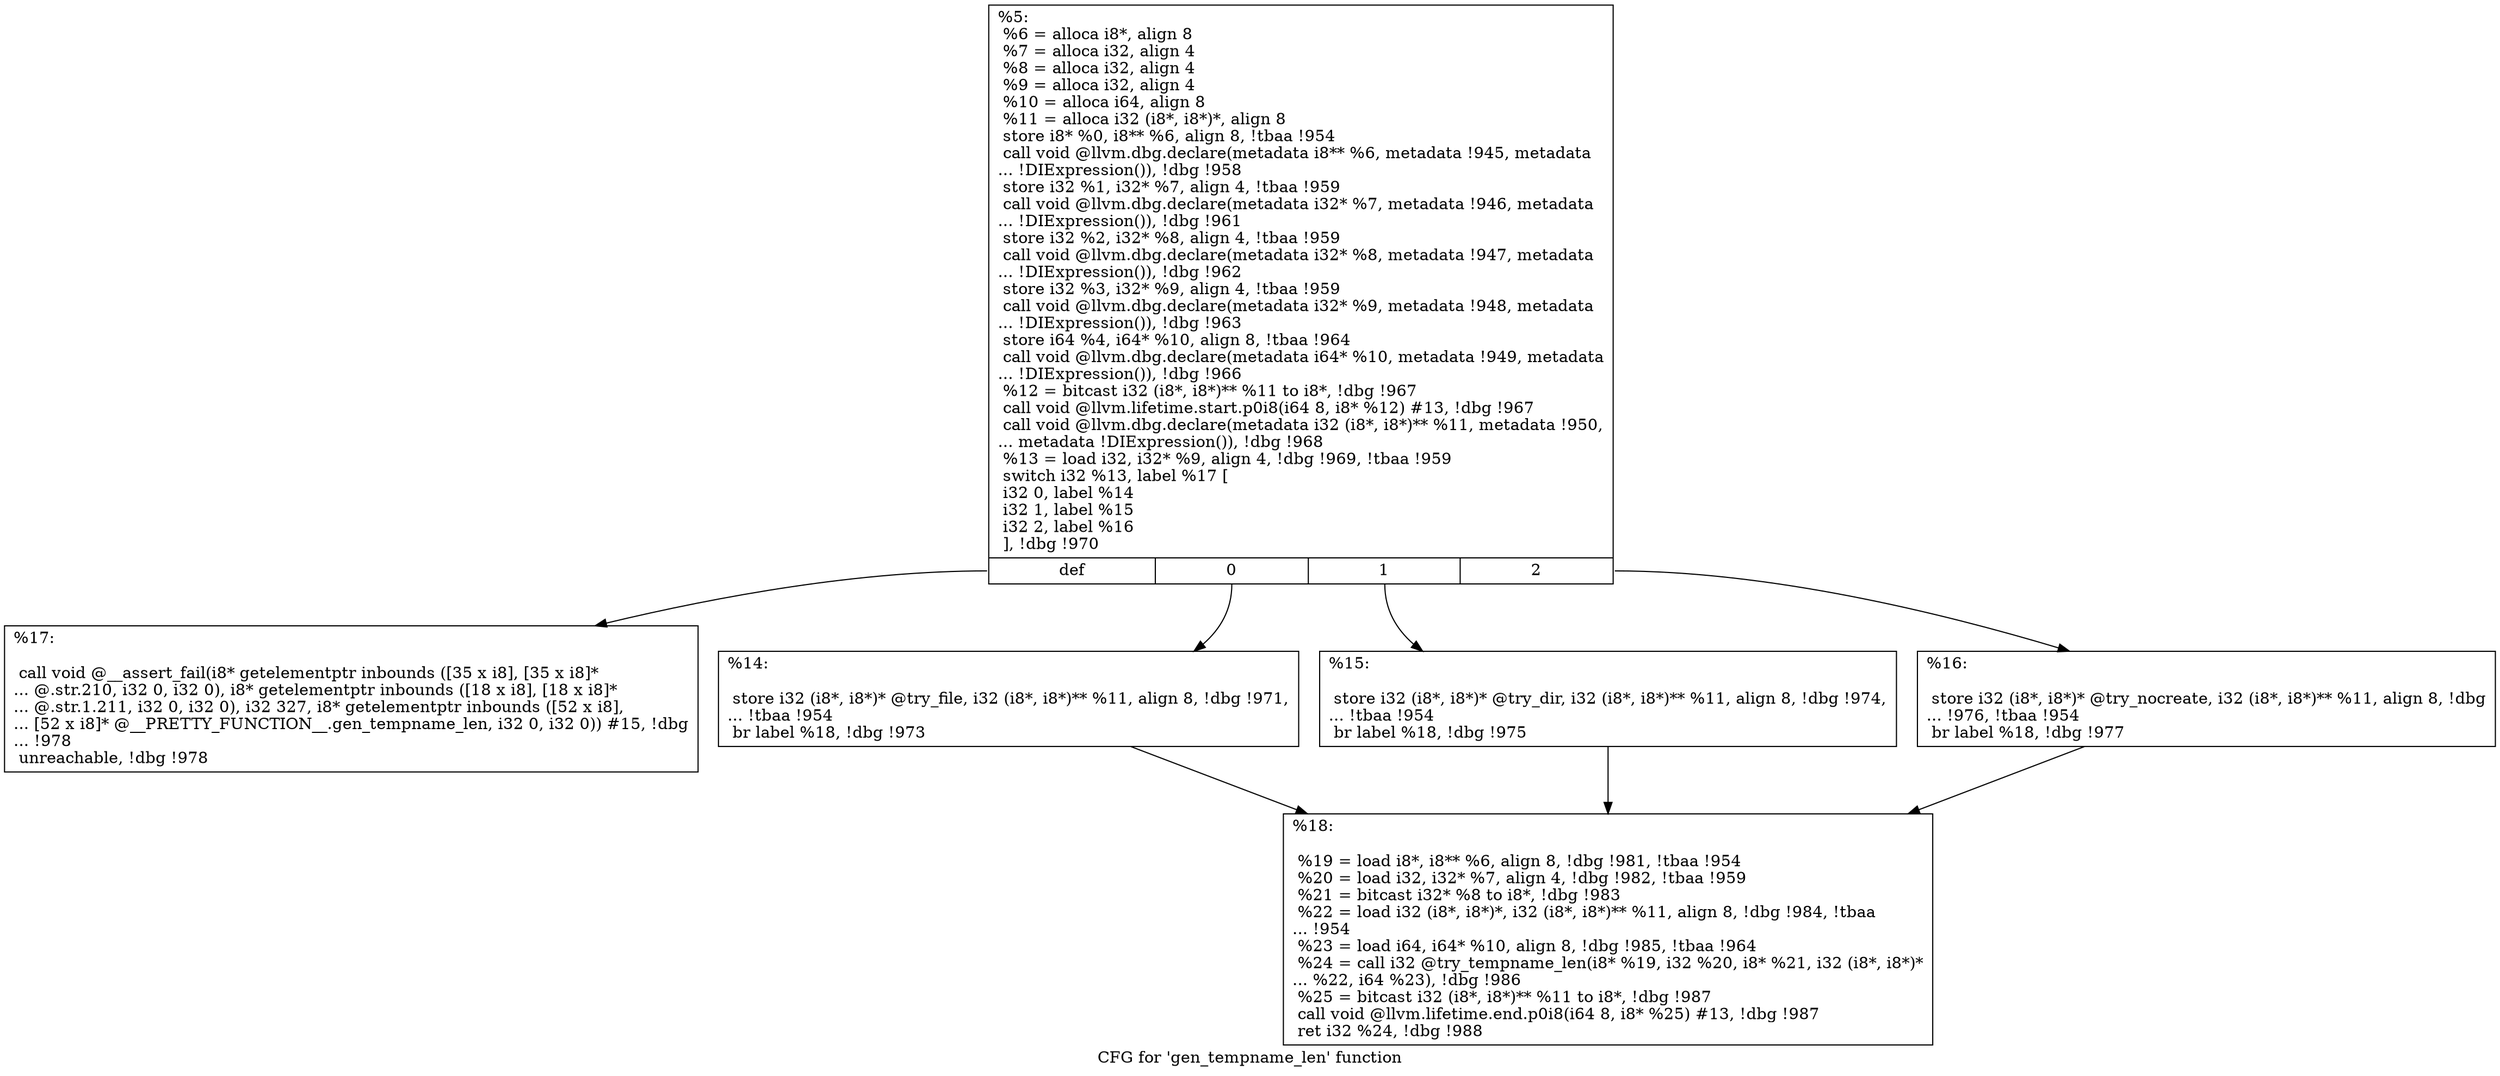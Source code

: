 digraph "CFG for 'gen_tempname_len' function" {
	label="CFG for 'gen_tempname_len' function";

	Node0x25ae0e0 [shape=record,label="{%5:\l  %6 = alloca i8*, align 8\l  %7 = alloca i32, align 4\l  %8 = alloca i32, align 4\l  %9 = alloca i32, align 4\l  %10 = alloca i64, align 8\l  %11 = alloca i32 (i8*, i8*)*, align 8\l  store i8* %0, i8** %6, align 8, !tbaa !954\l  call void @llvm.dbg.declare(metadata i8** %6, metadata !945, metadata\l... !DIExpression()), !dbg !958\l  store i32 %1, i32* %7, align 4, !tbaa !959\l  call void @llvm.dbg.declare(metadata i32* %7, metadata !946, metadata\l... !DIExpression()), !dbg !961\l  store i32 %2, i32* %8, align 4, !tbaa !959\l  call void @llvm.dbg.declare(metadata i32* %8, metadata !947, metadata\l... !DIExpression()), !dbg !962\l  store i32 %3, i32* %9, align 4, !tbaa !959\l  call void @llvm.dbg.declare(metadata i32* %9, metadata !948, metadata\l... !DIExpression()), !dbg !963\l  store i64 %4, i64* %10, align 8, !tbaa !964\l  call void @llvm.dbg.declare(metadata i64* %10, metadata !949, metadata\l... !DIExpression()), !dbg !966\l  %12 = bitcast i32 (i8*, i8*)** %11 to i8*, !dbg !967\l  call void @llvm.lifetime.start.p0i8(i64 8, i8* %12) #13, !dbg !967\l  call void @llvm.dbg.declare(metadata i32 (i8*, i8*)** %11, metadata !950,\l... metadata !DIExpression()), !dbg !968\l  %13 = load i32, i32* %9, align 4, !dbg !969, !tbaa !959\l  switch i32 %13, label %17 [\l    i32 0, label %14\l    i32 1, label %15\l    i32 2, label %16\l  ], !dbg !970\l|{<s0>def|<s1>0|<s2>1|<s3>2}}"];
	Node0x25ae0e0:s0 -> Node0x25aee20;
	Node0x25ae0e0:s1 -> Node0x25aed30;
	Node0x25ae0e0:s2 -> Node0x25aed80;
	Node0x25ae0e0:s3 -> Node0x25aedd0;
	Node0x25aed30 [shape=record,label="{%14:\l\l  store i32 (i8*, i8*)* @try_file, i32 (i8*, i8*)** %11, align 8, !dbg !971,\l... !tbaa !954\l  br label %18, !dbg !973\l}"];
	Node0x25aed30 -> Node0x25aee70;
	Node0x25aed80 [shape=record,label="{%15:\l\l  store i32 (i8*, i8*)* @try_dir, i32 (i8*, i8*)** %11, align 8, !dbg !974,\l... !tbaa !954\l  br label %18, !dbg !975\l}"];
	Node0x25aed80 -> Node0x25aee70;
	Node0x25aedd0 [shape=record,label="{%16:\l\l  store i32 (i8*, i8*)* @try_nocreate, i32 (i8*, i8*)** %11, align 8, !dbg\l... !976, !tbaa !954\l  br label %18, !dbg !977\l}"];
	Node0x25aedd0 -> Node0x25aee70;
	Node0x25aee20 [shape=record,label="{%17:\l\l  call void @__assert_fail(i8* getelementptr inbounds ([35 x i8], [35 x i8]*\l... @.str.210, i32 0, i32 0), i8* getelementptr inbounds ([18 x i8], [18 x i8]*\l... @.str.1.211, i32 0, i32 0), i32 327, i8* getelementptr inbounds ([52 x i8],\l... [52 x i8]* @__PRETTY_FUNCTION__.gen_tempname_len, i32 0, i32 0)) #15, !dbg\l... !978\l  unreachable, !dbg !978\l}"];
	Node0x25aee70 [shape=record,label="{%18:\l\l  %19 = load i8*, i8** %6, align 8, !dbg !981, !tbaa !954\l  %20 = load i32, i32* %7, align 4, !dbg !982, !tbaa !959\l  %21 = bitcast i32* %8 to i8*, !dbg !983\l  %22 = load i32 (i8*, i8*)*, i32 (i8*, i8*)** %11, align 8, !dbg !984, !tbaa\l... !954\l  %23 = load i64, i64* %10, align 8, !dbg !985, !tbaa !964\l  %24 = call i32 @try_tempname_len(i8* %19, i32 %20, i8* %21, i32 (i8*, i8*)*\l... %22, i64 %23), !dbg !986\l  %25 = bitcast i32 (i8*, i8*)** %11 to i8*, !dbg !987\l  call void @llvm.lifetime.end.p0i8(i64 8, i8* %25) #13, !dbg !987\l  ret i32 %24, !dbg !988\l}"];
}
